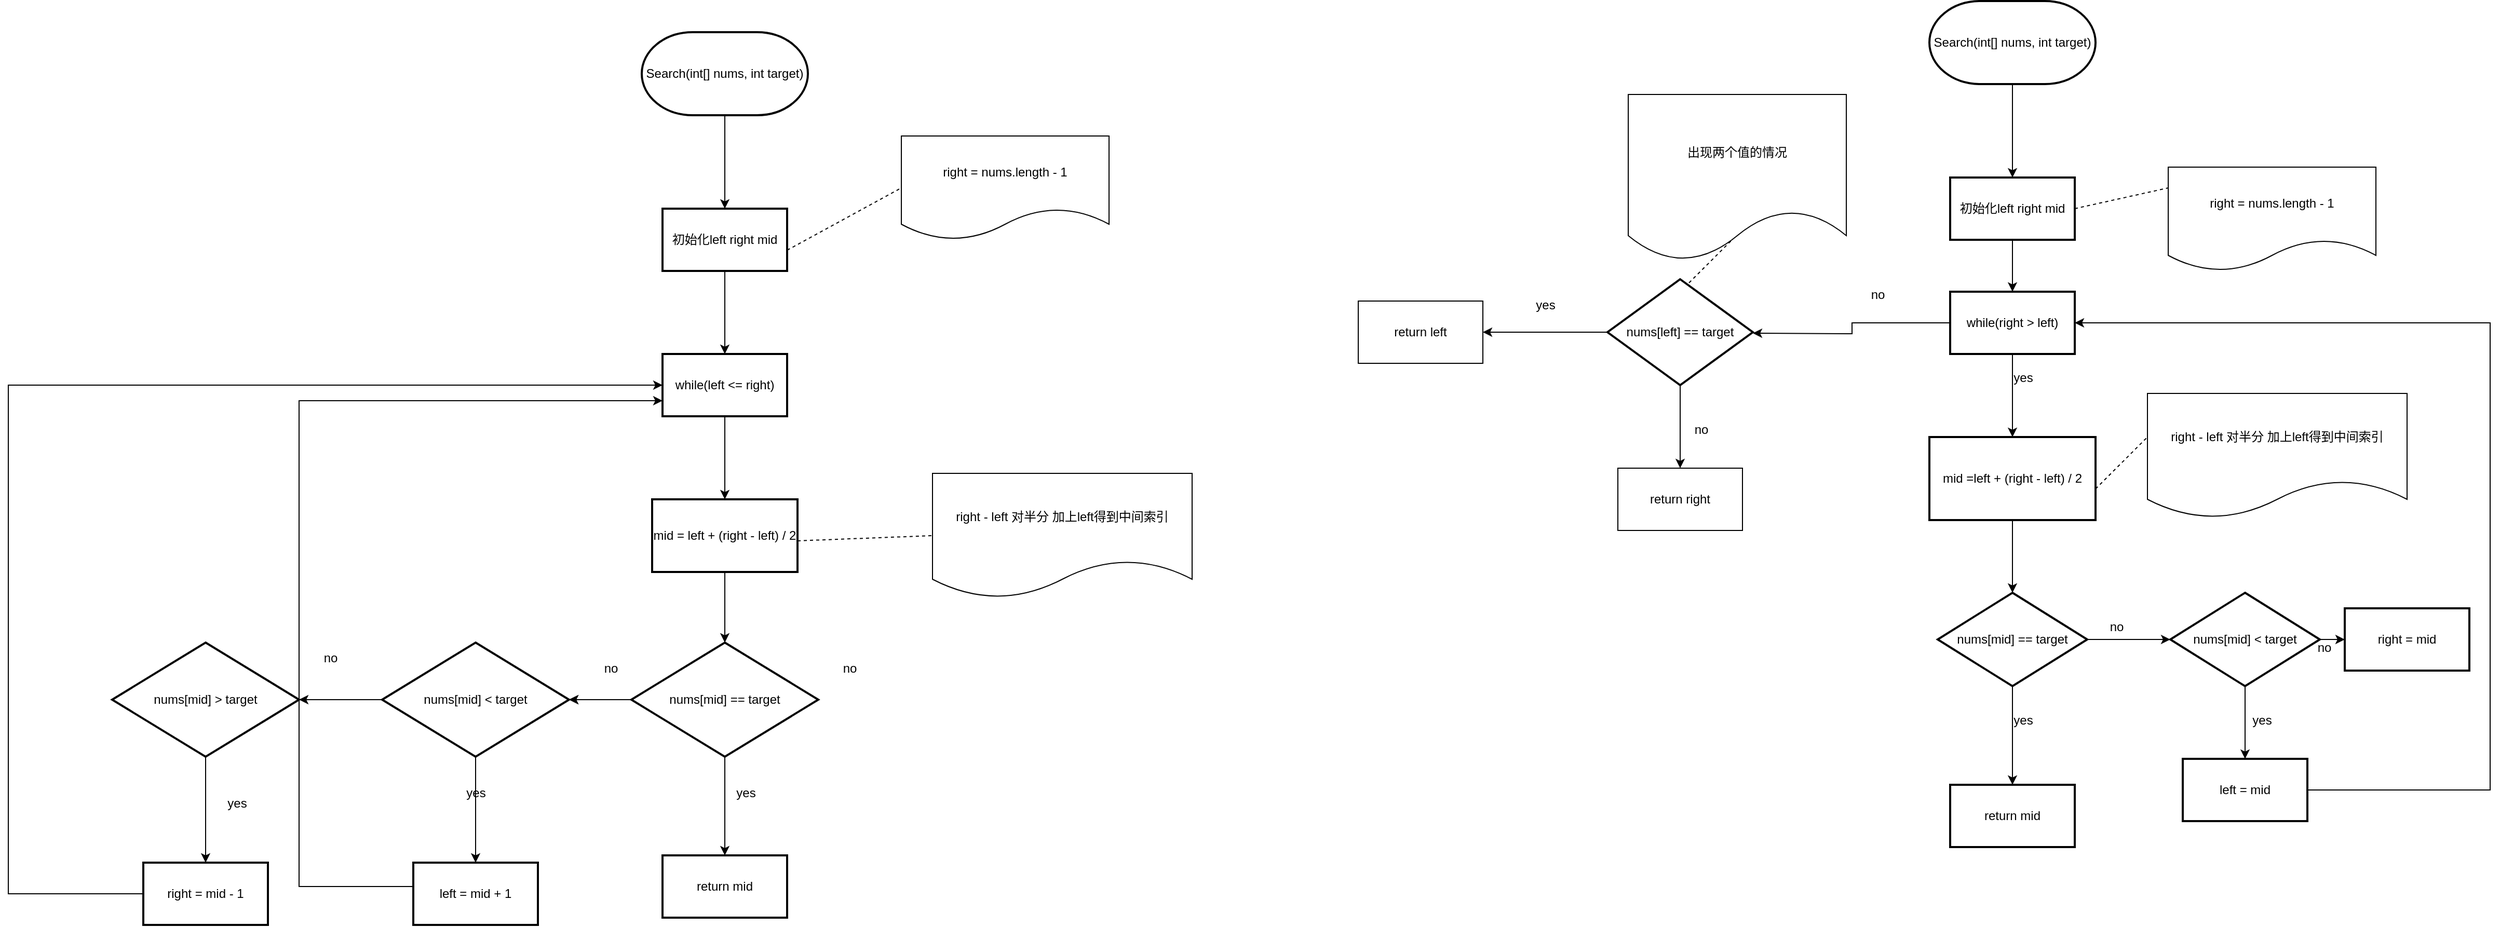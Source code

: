 <mxfile version="26.0.16">
  <diagram name="Page-1" id="74e2e168-ea6b-b213-b513-2b3c1d86103e">
    <mxGraphModel dx="4283" dy="986" grid="1" gridSize="10" guides="1" tooltips="1" connect="1" arrows="1" fold="1" page="1" pageScale="1" pageWidth="1100" pageHeight="850" background="none" math="0" shadow="0">
      <root>
        <mxCell id="0" />
        <mxCell id="1" parent="0" />
        <mxCell id="PN7_zCeiI8JO8wiYlvwA-3" value="" style="edgeStyle=orthogonalEdgeStyle;rounded=0;orthogonalLoop=1;jettySize=auto;html=1;" edge="1" parent="1" source="PN7_zCeiI8JO8wiYlvwA-1" target="PN7_zCeiI8JO8wiYlvwA-2">
          <mxGeometry relative="1" as="geometry" />
        </mxCell>
        <mxCell id="PN7_zCeiI8JO8wiYlvwA-1" value="Search(int[] nums, int target)" style="strokeWidth=2;html=1;shape=mxgraph.flowchart.terminator;whiteSpace=wrap;" vertex="1" parent="1">
          <mxGeometry x="500" y="10" width="160" height="80" as="geometry" />
        </mxCell>
        <mxCell id="PN7_zCeiI8JO8wiYlvwA-10" value="" style="edgeStyle=orthogonalEdgeStyle;rounded=0;orthogonalLoop=1;jettySize=auto;html=1;" edge="1" parent="1" source="PN7_zCeiI8JO8wiYlvwA-2" target="PN7_zCeiI8JO8wiYlvwA-9">
          <mxGeometry relative="1" as="geometry" />
        </mxCell>
        <mxCell id="PN7_zCeiI8JO8wiYlvwA-2" value="初始化left right mid" style="whiteSpace=wrap;html=1;strokeWidth=2;" vertex="1" parent="1">
          <mxGeometry x="520" y="180" width="120" height="60" as="geometry" />
        </mxCell>
        <mxCell id="PN7_zCeiI8JO8wiYlvwA-6" value="" style="endArrow=none;dashed=1;html=1;rounded=0;entryX=0;entryY=0;entryDx=0;entryDy=40;entryPerimeter=0;" edge="1" parent="1">
          <mxGeometry width="50" height="50" relative="1" as="geometry">
            <mxPoint x="640" y="210" as="sourcePoint" />
            <mxPoint x="730" y="190" as="targetPoint" />
          </mxGeometry>
        </mxCell>
        <mxCell id="PN7_zCeiI8JO8wiYlvwA-14" value="" style="edgeStyle=orthogonalEdgeStyle;rounded=0;orthogonalLoop=1;jettySize=auto;html=1;" edge="1" parent="1" source="PN7_zCeiI8JO8wiYlvwA-9" target="PN7_zCeiI8JO8wiYlvwA-13">
          <mxGeometry relative="1" as="geometry" />
        </mxCell>
        <mxCell id="PN7_zCeiI8JO8wiYlvwA-36" value="" style="edgeStyle=orthogonalEdgeStyle;rounded=0;orthogonalLoop=1;jettySize=auto;html=1;" edge="1" parent="1" source="PN7_zCeiI8JO8wiYlvwA-9">
          <mxGeometry relative="1" as="geometry">
            <mxPoint x="330" y="330" as="targetPoint" />
          </mxGeometry>
        </mxCell>
        <mxCell id="PN7_zCeiI8JO8wiYlvwA-9" value="while(right &amp;gt; left)" style="whiteSpace=wrap;html=1;strokeWidth=2;" vertex="1" parent="1">
          <mxGeometry x="520" y="290" width="120" height="60" as="geometry" />
        </mxCell>
        <mxCell id="PN7_zCeiI8JO8wiYlvwA-19" value="" style="edgeStyle=orthogonalEdgeStyle;rounded=0;orthogonalLoop=1;jettySize=auto;html=1;" edge="1" parent="1" source="PN7_zCeiI8JO8wiYlvwA-13" target="PN7_zCeiI8JO8wiYlvwA-18">
          <mxGeometry relative="1" as="geometry" />
        </mxCell>
        <mxCell id="PN7_zCeiI8JO8wiYlvwA-13" value="mid =left + (right - left) / 2" style="whiteSpace=wrap;html=1;strokeWidth=2;" vertex="1" parent="1">
          <mxGeometry x="500" y="430" width="160" height="80" as="geometry" />
        </mxCell>
        <mxCell id="PN7_zCeiI8JO8wiYlvwA-15" value="" style="endArrow=none;dashed=1;html=1;rounded=0;" edge="1" parent="1">
          <mxGeometry width="50" height="50" relative="1" as="geometry">
            <mxPoint x="660" y="480" as="sourcePoint" />
            <mxPoint x="710" y="430" as="targetPoint" />
          </mxGeometry>
        </mxCell>
        <mxCell id="PN7_zCeiI8JO8wiYlvwA-16" value="right - left 对半分 加上left得到中间索引" style="shape=document;whiteSpace=wrap;html=1;boundedLbl=1;" vertex="1" parent="1">
          <mxGeometry x="710" y="388" width="250" height="120" as="geometry" />
        </mxCell>
        <mxCell id="PN7_zCeiI8JO8wiYlvwA-17" value="right = nums.length - 1" style="shape=document;whiteSpace=wrap;html=1;boundedLbl=1;" vertex="1" parent="1">
          <mxGeometry x="730" y="170" width="200" height="100" as="geometry" />
        </mxCell>
        <mxCell id="PN7_zCeiI8JO8wiYlvwA-21" value="" style="edgeStyle=orthogonalEdgeStyle;rounded=0;orthogonalLoop=1;jettySize=auto;html=1;" edge="1" parent="1" source="PN7_zCeiI8JO8wiYlvwA-18" target="PN7_zCeiI8JO8wiYlvwA-20">
          <mxGeometry relative="1" as="geometry" />
        </mxCell>
        <mxCell id="PN7_zCeiI8JO8wiYlvwA-24" value="" style="edgeStyle=orthogonalEdgeStyle;rounded=0;orthogonalLoop=1;jettySize=auto;html=1;" edge="1" parent="1" source="PN7_zCeiI8JO8wiYlvwA-18" target="PN7_zCeiI8JO8wiYlvwA-23">
          <mxGeometry relative="1" as="geometry" />
        </mxCell>
        <mxCell id="PN7_zCeiI8JO8wiYlvwA-18" value="nums[mid] == target" style="rhombus;whiteSpace=wrap;html=1;strokeWidth=2;" vertex="1" parent="1">
          <mxGeometry x="508" y="580" width="144" height="90" as="geometry" />
        </mxCell>
        <mxCell id="PN7_zCeiI8JO8wiYlvwA-20" value="return mid" style="whiteSpace=wrap;html=1;strokeWidth=2;" vertex="1" parent="1">
          <mxGeometry x="520" y="765" width="120" height="60" as="geometry" />
        </mxCell>
        <mxCell id="PN7_zCeiI8JO8wiYlvwA-22" value="yes" style="text;html=1;align=center;verticalAlign=middle;resizable=0;points=[];autosize=1;strokeColor=none;fillColor=none;" vertex="1" parent="1">
          <mxGeometry x="570" y="688" width="40" height="30" as="geometry" />
        </mxCell>
        <mxCell id="PN7_zCeiI8JO8wiYlvwA-27" value="" style="edgeStyle=orthogonalEdgeStyle;rounded=0;orthogonalLoop=1;jettySize=auto;html=1;" edge="1" parent="1" source="PN7_zCeiI8JO8wiYlvwA-23" target="PN7_zCeiI8JO8wiYlvwA-26">
          <mxGeometry relative="1" as="geometry" />
        </mxCell>
        <mxCell id="PN7_zCeiI8JO8wiYlvwA-31" value="" style="edgeStyle=orthogonalEdgeStyle;rounded=0;orthogonalLoop=1;jettySize=auto;html=1;" edge="1" parent="1" source="PN7_zCeiI8JO8wiYlvwA-23" target="PN7_zCeiI8JO8wiYlvwA-30">
          <mxGeometry relative="1" as="geometry" />
        </mxCell>
        <mxCell id="PN7_zCeiI8JO8wiYlvwA-23" value="nums[mid] &amp;lt; target" style="rhombus;whiteSpace=wrap;html=1;strokeWidth=2;" vertex="1" parent="1">
          <mxGeometry x="732" y="580" width="144" height="90" as="geometry" />
        </mxCell>
        <mxCell id="PN7_zCeiI8JO8wiYlvwA-25" value="no" style="text;html=1;align=center;verticalAlign=middle;resizable=0;points=[];autosize=1;strokeColor=none;fillColor=none;" vertex="1" parent="1">
          <mxGeometry x="660" y="598" width="40" height="30" as="geometry" />
        </mxCell>
        <mxCell id="PN7_zCeiI8JO8wiYlvwA-29" style="edgeStyle=orthogonalEdgeStyle;rounded=0;orthogonalLoop=1;jettySize=auto;html=1;entryX=1;entryY=0.5;entryDx=0;entryDy=0;" edge="1" parent="1" source="PN7_zCeiI8JO8wiYlvwA-26" target="PN7_zCeiI8JO8wiYlvwA-9">
          <mxGeometry relative="1" as="geometry">
            <Array as="points">
              <mxPoint x="1040" y="770" />
              <mxPoint x="1040" y="320" />
            </Array>
          </mxGeometry>
        </mxCell>
        <mxCell id="PN7_zCeiI8JO8wiYlvwA-26" value="left = mid" style="whiteSpace=wrap;html=1;strokeWidth=2;" vertex="1" parent="1">
          <mxGeometry x="744" y="740" width="120" height="60" as="geometry" />
        </mxCell>
        <mxCell id="PN7_zCeiI8JO8wiYlvwA-28" value="yes" style="text;html=1;align=center;verticalAlign=middle;resizable=0;points=[];autosize=1;strokeColor=none;fillColor=none;" vertex="1" parent="1">
          <mxGeometry x="800" y="688" width="40" height="30" as="geometry" />
        </mxCell>
        <mxCell id="PN7_zCeiI8JO8wiYlvwA-30" value="right = mid" style="whiteSpace=wrap;html=1;strokeWidth=2;" vertex="1" parent="1">
          <mxGeometry x="900" y="595" width="120" height="60" as="geometry" />
        </mxCell>
        <mxCell id="PN7_zCeiI8JO8wiYlvwA-32" value="no" style="text;html=1;align=center;verticalAlign=middle;resizable=0;points=[];autosize=1;strokeColor=none;fillColor=none;" vertex="1" parent="1">
          <mxGeometry x="860" y="618" width="40" height="30" as="geometry" />
        </mxCell>
        <mxCell id="PN7_zCeiI8JO8wiYlvwA-34" value="yes" style="text;html=1;align=center;verticalAlign=middle;resizable=0;points=[];autosize=1;strokeColor=none;fillColor=none;" vertex="1" parent="1">
          <mxGeometry x="570" y="358" width="40" height="30" as="geometry" />
        </mxCell>
        <mxCell id="PN7_zCeiI8JO8wiYlvwA-37" value="no" style="text;html=1;align=center;verticalAlign=middle;resizable=0;points=[];autosize=1;strokeColor=none;fillColor=none;" vertex="1" parent="1">
          <mxGeometry x="430" y="278" width="40" height="30" as="geometry" />
        </mxCell>
        <mxCell id="PN7_zCeiI8JO8wiYlvwA-38" value="" style="endArrow=none;dashed=1;html=1;rounded=0;" edge="1" parent="1">
          <mxGeometry width="50" height="50" relative="1" as="geometry">
            <mxPoint x="260" y="290" as="sourcePoint" />
            <mxPoint x="310" y="240" as="targetPoint" />
          </mxGeometry>
        </mxCell>
        <mxCell id="PN7_zCeiI8JO8wiYlvwA-39" value="出现两个值的情况" style="shape=document;whiteSpace=wrap;html=1;boundedLbl=1;" vertex="1" parent="1">
          <mxGeometry x="210" y="100" width="210" height="160" as="geometry" />
        </mxCell>
        <mxCell id="PN7_zCeiI8JO8wiYlvwA-41" style="edgeStyle=orthogonalEdgeStyle;rounded=0;orthogonalLoop=1;jettySize=auto;html=1;" edge="1" parent="1" source="PN7_zCeiI8JO8wiYlvwA-40">
          <mxGeometry relative="1" as="geometry">
            <mxPoint x="70" y="329" as="targetPoint" />
          </mxGeometry>
        </mxCell>
        <mxCell id="PN7_zCeiI8JO8wiYlvwA-45" value="" style="edgeStyle=orthogonalEdgeStyle;rounded=0;orthogonalLoop=1;jettySize=auto;html=1;" edge="1" parent="1" source="PN7_zCeiI8JO8wiYlvwA-40">
          <mxGeometry relative="1" as="geometry">
            <mxPoint x="260" y="460" as="targetPoint" />
          </mxGeometry>
        </mxCell>
        <mxCell id="PN7_zCeiI8JO8wiYlvwA-40" value="nums[left] == target" style="strokeWidth=2;html=1;shape=mxgraph.flowchart.decision;whiteSpace=wrap;" vertex="1" parent="1">
          <mxGeometry x="190" y="278" width="140" height="102" as="geometry" />
        </mxCell>
        <mxCell id="PN7_zCeiI8JO8wiYlvwA-42" value="yes" style="text;html=1;align=center;verticalAlign=middle;resizable=0;points=[];autosize=1;strokeColor=none;fillColor=none;" vertex="1" parent="1">
          <mxGeometry x="110" y="288" width="40" height="30" as="geometry" />
        </mxCell>
        <mxCell id="PN7_zCeiI8JO8wiYlvwA-43" value="return left" style="rounded=0;whiteSpace=wrap;html=1;" vertex="1" parent="1">
          <mxGeometry x="-50" y="299" width="120" height="60" as="geometry" />
        </mxCell>
        <mxCell id="PN7_zCeiI8JO8wiYlvwA-46" value="no" style="text;html=1;align=center;verticalAlign=middle;resizable=0;points=[];autosize=1;strokeColor=none;fillColor=none;" vertex="1" parent="1">
          <mxGeometry x="260" y="408" width="40" height="30" as="geometry" />
        </mxCell>
        <mxCell id="PN7_zCeiI8JO8wiYlvwA-47" value="return right" style="rounded=0;whiteSpace=wrap;html=1;" vertex="1" parent="1">
          <mxGeometry x="200" y="460" width="120" height="60" as="geometry" />
        </mxCell>
        <mxCell id="PN7_zCeiI8JO8wiYlvwA-51" value="" style="edgeStyle=orthogonalEdgeStyle;rounded=0;orthogonalLoop=1;jettySize=auto;html=1;" edge="1" parent="1" source="PN7_zCeiI8JO8wiYlvwA-48" target="PN7_zCeiI8JO8wiYlvwA-49">
          <mxGeometry relative="1" as="geometry" />
        </mxCell>
        <mxCell id="PN7_zCeiI8JO8wiYlvwA-48" value="Search(int[] nums, int target)" style="strokeWidth=2;html=1;shape=mxgraph.flowchart.terminator;whiteSpace=wrap;" vertex="1" parent="1">
          <mxGeometry x="-740" y="40" width="160" height="80" as="geometry" />
        </mxCell>
        <mxCell id="PN7_zCeiI8JO8wiYlvwA-56" value="" style="edgeStyle=orthogonalEdgeStyle;rounded=0;orthogonalLoop=1;jettySize=auto;html=1;" edge="1" parent="1" source="PN7_zCeiI8JO8wiYlvwA-49" target="PN7_zCeiI8JO8wiYlvwA-55">
          <mxGeometry relative="1" as="geometry" />
        </mxCell>
        <mxCell id="PN7_zCeiI8JO8wiYlvwA-49" value="初始化left right mid" style="whiteSpace=wrap;html=1;strokeWidth=2;" vertex="1" parent="1">
          <mxGeometry x="-720" y="210" width="120" height="60" as="geometry" />
        </mxCell>
        <mxCell id="PN7_zCeiI8JO8wiYlvwA-53" value="right = nums.length - 1" style="shape=document;whiteSpace=wrap;html=1;boundedLbl=1;" vertex="1" parent="1">
          <mxGeometry x="-490" y="140" width="200" height="100" as="geometry" />
        </mxCell>
        <mxCell id="PN7_zCeiI8JO8wiYlvwA-54" value="" style="endArrow=none;dashed=1;html=1;rounded=0;entryX=0;entryY=0.5;entryDx=0;entryDy=0;" edge="1" parent="1" target="PN7_zCeiI8JO8wiYlvwA-53">
          <mxGeometry width="50" height="50" relative="1" as="geometry">
            <mxPoint x="-600" y="250" as="sourcePoint" />
            <mxPoint x="-550" y="200" as="targetPoint" />
          </mxGeometry>
        </mxCell>
        <mxCell id="PN7_zCeiI8JO8wiYlvwA-60" value="" style="edgeStyle=orthogonalEdgeStyle;rounded=0;orthogonalLoop=1;jettySize=auto;html=1;" edge="1" parent="1" source="PN7_zCeiI8JO8wiYlvwA-55" target="PN7_zCeiI8JO8wiYlvwA-59">
          <mxGeometry relative="1" as="geometry" />
        </mxCell>
        <mxCell id="PN7_zCeiI8JO8wiYlvwA-55" value="while(left &amp;lt;= right)" style="whiteSpace=wrap;html=1;strokeWidth=2;" vertex="1" parent="1">
          <mxGeometry x="-720" y="350" width="120" height="60" as="geometry" />
        </mxCell>
        <mxCell id="PN7_zCeiI8JO8wiYlvwA-65" value="" style="edgeStyle=orthogonalEdgeStyle;rounded=0;orthogonalLoop=1;jettySize=auto;html=1;" edge="1" parent="1" source="PN7_zCeiI8JO8wiYlvwA-57" target="PN7_zCeiI8JO8wiYlvwA-64">
          <mxGeometry relative="1" as="geometry" />
        </mxCell>
        <mxCell id="PN7_zCeiI8JO8wiYlvwA-67" value="" style="edgeStyle=orthogonalEdgeStyle;rounded=0;orthogonalLoop=1;jettySize=auto;html=1;" edge="1" parent="1" source="PN7_zCeiI8JO8wiYlvwA-57" target="PN7_zCeiI8JO8wiYlvwA-66">
          <mxGeometry relative="1" as="geometry" />
        </mxCell>
        <mxCell id="PN7_zCeiI8JO8wiYlvwA-88" value="" style="edgeStyle=orthogonalEdgeStyle;rounded=0;orthogonalLoop=1;jettySize=auto;html=1;" edge="1" parent="1" source="PN7_zCeiI8JO8wiYlvwA-57" target="PN7_zCeiI8JO8wiYlvwA-66">
          <mxGeometry relative="1" as="geometry" />
        </mxCell>
        <mxCell id="PN7_zCeiI8JO8wiYlvwA-57" value="nums[mid] == target" style="rhombus;whiteSpace=wrap;html=1;strokeWidth=2;" vertex="1" parent="1">
          <mxGeometry x="-750" y="628" width="180" height="110" as="geometry" />
        </mxCell>
        <mxCell id="PN7_zCeiI8JO8wiYlvwA-63" style="edgeStyle=orthogonalEdgeStyle;rounded=0;orthogonalLoop=1;jettySize=auto;html=1;entryX=0.5;entryY=0;entryDx=0;entryDy=0;" edge="1" parent="1" source="PN7_zCeiI8JO8wiYlvwA-59" target="PN7_zCeiI8JO8wiYlvwA-57">
          <mxGeometry relative="1" as="geometry" />
        </mxCell>
        <mxCell id="PN7_zCeiI8JO8wiYlvwA-59" value="mid = left + (right - left) / 2" style="whiteSpace=wrap;html=1;strokeWidth=2;" vertex="1" parent="1">
          <mxGeometry x="-730" y="490" width="140" height="70" as="geometry" />
        </mxCell>
        <mxCell id="PN7_zCeiI8JO8wiYlvwA-61" value="right - left 对半分 加上left得到中间索引" style="shape=document;whiteSpace=wrap;html=1;boundedLbl=1;" vertex="1" parent="1">
          <mxGeometry x="-460" y="465" width="250" height="120" as="geometry" />
        </mxCell>
        <mxCell id="PN7_zCeiI8JO8wiYlvwA-62" value="" style="endArrow=none;dashed=1;html=1;rounded=0;entryX=0;entryY=0.5;entryDx=0;entryDy=0;" edge="1" parent="1" target="PN7_zCeiI8JO8wiYlvwA-61">
          <mxGeometry width="50" height="50" relative="1" as="geometry">
            <mxPoint x="-590" y="530" as="sourcePoint" />
            <mxPoint x="-540" y="480" as="targetPoint" />
          </mxGeometry>
        </mxCell>
        <mxCell id="PN7_zCeiI8JO8wiYlvwA-64" value="return mid" style="whiteSpace=wrap;html=1;strokeWidth=2;" vertex="1" parent="1">
          <mxGeometry x="-720" y="833" width="120" height="60" as="geometry" />
        </mxCell>
        <mxCell id="PN7_zCeiI8JO8wiYlvwA-69" value="" style="edgeStyle=orthogonalEdgeStyle;rounded=0;orthogonalLoop=1;jettySize=auto;html=1;" edge="1" parent="1" source="PN7_zCeiI8JO8wiYlvwA-66" target="PN7_zCeiI8JO8wiYlvwA-68">
          <mxGeometry relative="1" as="geometry" />
        </mxCell>
        <mxCell id="PN7_zCeiI8JO8wiYlvwA-81" value="" style="edgeStyle=orthogonalEdgeStyle;rounded=0;orthogonalLoop=1;jettySize=auto;html=1;" edge="1" parent="1" source="PN7_zCeiI8JO8wiYlvwA-66" target="PN7_zCeiI8JO8wiYlvwA-79">
          <mxGeometry relative="1" as="geometry" />
        </mxCell>
        <mxCell id="PN7_zCeiI8JO8wiYlvwA-66" value="nums[mid] &amp;lt; target" style="rhombus;whiteSpace=wrap;html=1;strokeWidth=2;" vertex="1" parent="1">
          <mxGeometry x="-990" y="628" width="180" height="110" as="geometry" />
        </mxCell>
        <mxCell id="PN7_zCeiI8JO8wiYlvwA-87" style="edgeStyle=orthogonalEdgeStyle;rounded=0;orthogonalLoop=1;jettySize=auto;html=1;entryX=0;entryY=0.75;entryDx=0;entryDy=0;" edge="1" parent="1" source="PN7_zCeiI8JO8wiYlvwA-68" target="PN7_zCeiI8JO8wiYlvwA-55">
          <mxGeometry relative="1" as="geometry">
            <Array as="points">
              <mxPoint x="-1070" y="863" />
              <mxPoint x="-1070" y="395" />
            </Array>
          </mxGeometry>
        </mxCell>
        <mxCell id="PN7_zCeiI8JO8wiYlvwA-68" value="left = mid + 1" style="whiteSpace=wrap;html=1;strokeWidth=2;" vertex="1" parent="1">
          <mxGeometry x="-960" y="840" width="120" height="60" as="geometry" />
        </mxCell>
        <mxCell id="PN7_zCeiI8JO8wiYlvwA-70" value="yes" style="text;html=1;align=center;verticalAlign=middle;resizable=0;points=[];autosize=1;strokeColor=none;fillColor=none;" vertex="1" parent="1">
          <mxGeometry x="-660" y="758" width="40" height="30" as="geometry" />
        </mxCell>
        <mxCell id="PN7_zCeiI8JO8wiYlvwA-71" value="no" style="text;html=1;align=center;verticalAlign=middle;resizable=0;points=[];autosize=1;strokeColor=none;fillColor=none;" vertex="1" parent="1">
          <mxGeometry x="-790" y="638" width="40" height="30" as="geometry" />
        </mxCell>
        <mxCell id="PN7_zCeiI8JO8wiYlvwA-76" value="no" style="text;html=1;align=center;verticalAlign=middle;resizable=0;points=[];autosize=1;strokeColor=none;fillColor=none;" vertex="1" parent="1">
          <mxGeometry x="-560" y="638" width="40" height="30" as="geometry" />
        </mxCell>
        <mxCell id="PN7_zCeiI8JO8wiYlvwA-78" value="yes" style="text;html=1;align=center;verticalAlign=middle;resizable=0;points=[];autosize=1;strokeColor=none;fillColor=none;" vertex="1" parent="1">
          <mxGeometry x="-920" y="758" width="40" height="30" as="geometry" />
        </mxCell>
        <mxCell id="PN7_zCeiI8JO8wiYlvwA-83" value="" style="edgeStyle=orthogonalEdgeStyle;rounded=0;orthogonalLoop=1;jettySize=auto;html=1;" edge="1" parent="1" source="PN7_zCeiI8JO8wiYlvwA-79" target="PN7_zCeiI8JO8wiYlvwA-80">
          <mxGeometry relative="1" as="geometry" />
        </mxCell>
        <mxCell id="PN7_zCeiI8JO8wiYlvwA-79" value="nums[mid] &amp;gt; target" style="rhombus;whiteSpace=wrap;html=1;strokeWidth=2;" vertex="1" parent="1">
          <mxGeometry x="-1250" y="628" width="180" height="110" as="geometry" />
        </mxCell>
        <mxCell id="PN7_zCeiI8JO8wiYlvwA-86" style="edgeStyle=orthogonalEdgeStyle;rounded=0;orthogonalLoop=1;jettySize=auto;html=1;entryX=0;entryY=0.5;entryDx=0;entryDy=0;" edge="1" parent="1" source="PN7_zCeiI8JO8wiYlvwA-80" target="PN7_zCeiI8JO8wiYlvwA-55">
          <mxGeometry relative="1" as="geometry">
            <Array as="points">
              <mxPoint x="-1350" y="870" />
              <mxPoint x="-1350" y="380" />
            </Array>
          </mxGeometry>
        </mxCell>
        <mxCell id="PN7_zCeiI8JO8wiYlvwA-80" value="right = mid - 1" style="whiteSpace=wrap;html=1;strokeWidth=2;" vertex="1" parent="1">
          <mxGeometry x="-1220" y="840" width="120" height="60" as="geometry" />
        </mxCell>
        <mxCell id="PN7_zCeiI8JO8wiYlvwA-82" value="no" style="text;html=1;align=center;verticalAlign=middle;resizable=0;points=[];autosize=1;strokeColor=none;fillColor=none;" vertex="1" parent="1">
          <mxGeometry x="-1060" y="628" width="40" height="30" as="geometry" />
        </mxCell>
        <mxCell id="PN7_zCeiI8JO8wiYlvwA-84" value="yes" style="text;html=1;align=center;verticalAlign=middle;resizable=0;points=[];autosize=1;strokeColor=none;fillColor=none;" vertex="1" parent="1">
          <mxGeometry x="-1150" y="768" width="40" height="30" as="geometry" />
        </mxCell>
      </root>
    </mxGraphModel>
  </diagram>
</mxfile>
